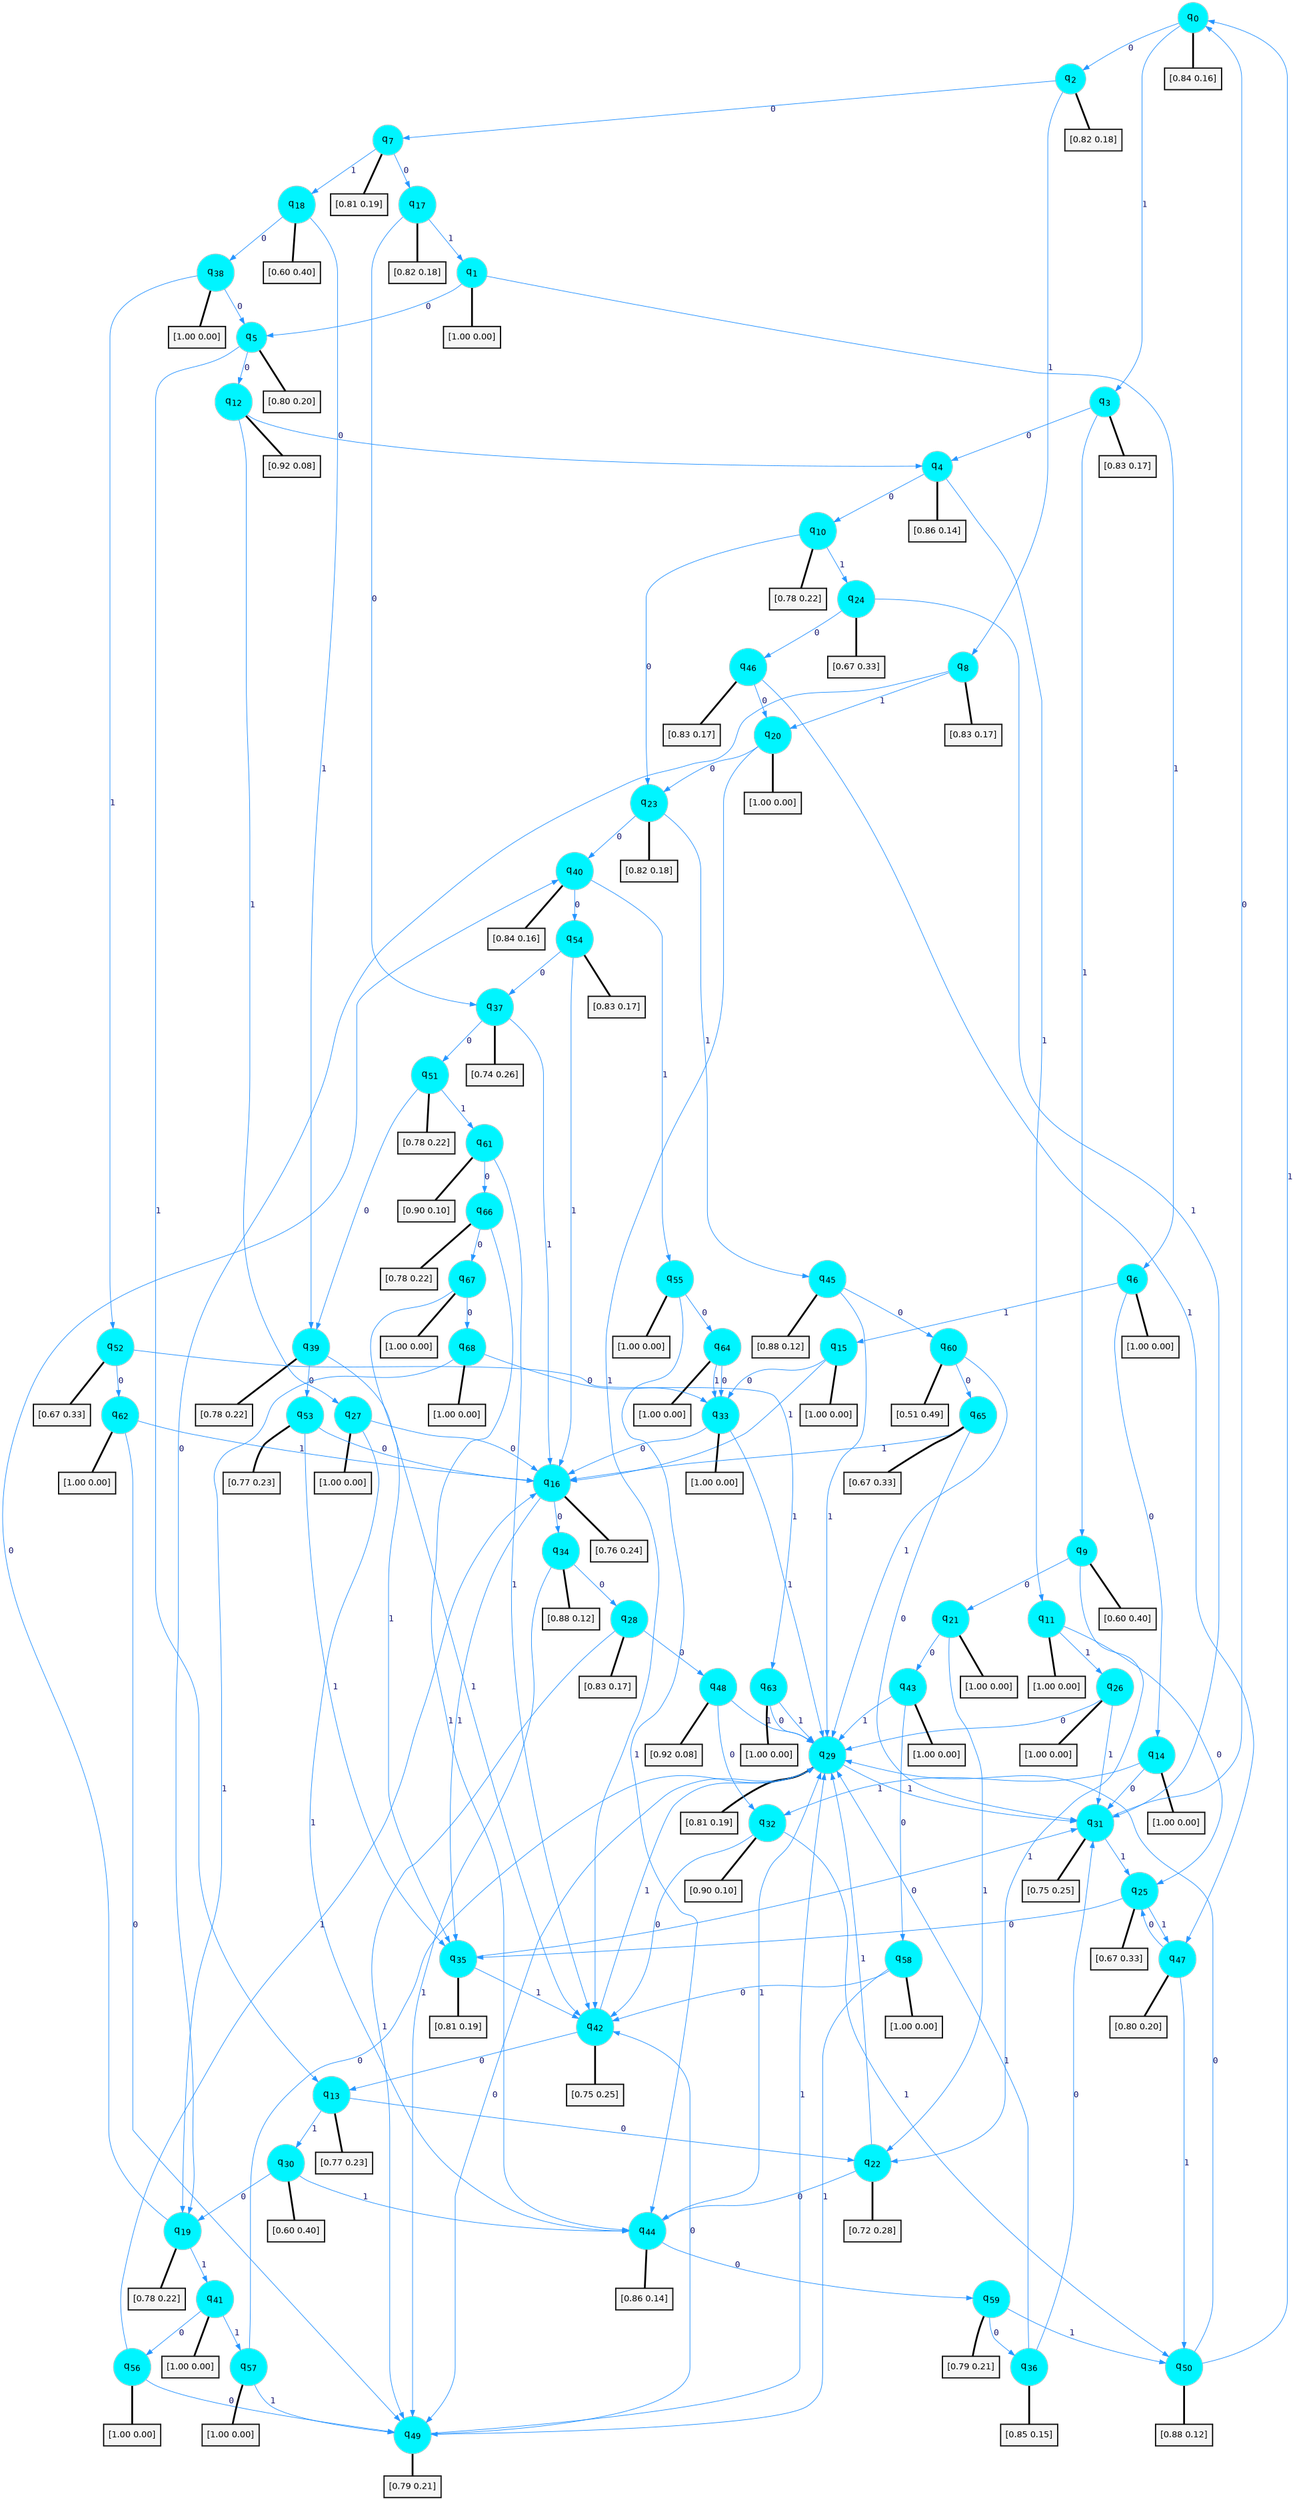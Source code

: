 digraph G {
graph [
bgcolor=transparent, dpi=300, rankdir=TD, size="40,25"];
node [
color=gray, fillcolor=turquoise1, fontcolor=black, fontname=Helvetica, fontsize=16, fontweight=bold, shape=circle, style=filled];
edge [
arrowsize=1, color=dodgerblue1, fontcolor=midnightblue, fontname=courier, fontweight=bold, penwidth=1, style=solid, weight=20];
0[label=<q<SUB>0</SUB>>];
1[label=<q<SUB>1</SUB>>];
2[label=<q<SUB>2</SUB>>];
3[label=<q<SUB>3</SUB>>];
4[label=<q<SUB>4</SUB>>];
5[label=<q<SUB>5</SUB>>];
6[label=<q<SUB>6</SUB>>];
7[label=<q<SUB>7</SUB>>];
8[label=<q<SUB>8</SUB>>];
9[label=<q<SUB>9</SUB>>];
10[label=<q<SUB>10</SUB>>];
11[label=<q<SUB>11</SUB>>];
12[label=<q<SUB>12</SUB>>];
13[label=<q<SUB>13</SUB>>];
14[label=<q<SUB>14</SUB>>];
15[label=<q<SUB>15</SUB>>];
16[label=<q<SUB>16</SUB>>];
17[label=<q<SUB>17</SUB>>];
18[label=<q<SUB>18</SUB>>];
19[label=<q<SUB>19</SUB>>];
20[label=<q<SUB>20</SUB>>];
21[label=<q<SUB>21</SUB>>];
22[label=<q<SUB>22</SUB>>];
23[label=<q<SUB>23</SUB>>];
24[label=<q<SUB>24</SUB>>];
25[label=<q<SUB>25</SUB>>];
26[label=<q<SUB>26</SUB>>];
27[label=<q<SUB>27</SUB>>];
28[label=<q<SUB>28</SUB>>];
29[label=<q<SUB>29</SUB>>];
30[label=<q<SUB>30</SUB>>];
31[label=<q<SUB>31</SUB>>];
32[label=<q<SUB>32</SUB>>];
33[label=<q<SUB>33</SUB>>];
34[label=<q<SUB>34</SUB>>];
35[label=<q<SUB>35</SUB>>];
36[label=<q<SUB>36</SUB>>];
37[label=<q<SUB>37</SUB>>];
38[label=<q<SUB>38</SUB>>];
39[label=<q<SUB>39</SUB>>];
40[label=<q<SUB>40</SUB>>];
41[label=<q<SUB>41</SUB>>];
42[label=<q<SUB>42</SUB>>];
43[label=<q<SUB>43</SUB>>];
44[label=<q<SUB>44</SUB>>];
45[label=<q<SUB>45</SUB>>];
46[label=<q<SUB>46</SUB>>];
47[label=<q<SUB>47</SUB>>];
48[label=<q<SUB>48</SUB>>];
49[label=<q<SUB>49</SUB>>];
50[label=<q<SUB>50</SUB>>];
51[label=<q<SUB>51</SUB>>];
52[label=<q<SUB>52</SUB>>];
53[label=<q<SUB>53</SUB>>];
54[label=<q<SUB>54</SUB>>];
55[label=<q<SUB>55</SUB>>];
56[label=<q<SUB>56</SUB>>];
57[label=<q<SUB>57</SUB>>];
58[label=<q<SUB>58</SUB>>];
59[label=<q<SUB>59</SUB>>];
60[label=<q<SUB>60</SUB>>];
61[label=<q<SUB>61</SUB>>];
62[label=<q<SUB>62</SUB>>];
63[label=<q<SUB>63</SUB>>];
64[label=<q<SUB>64</SUB>>];
65[label=<q<SUB>65</SUB>>];
66[label=<q<SUB>66</SUB>>];
67[label=<q<SUB>67</SUB>>];
68[label=<q<SUB>68</SUB>>];
69[label="[0.84 0.16]", shape=box,fontcolor=black, fontname=Helvetica, fontsize=14, penwidth=2, fillcolor=whitesmoke,color=black];
70[label="[1.00 0.00]", shape=box,fontcolor=black, fontname=Helvetica, fontsize=14, penwidth=2, fillcolor=whitesmoke,color=black];
71[label="[0.82 0.18]", shape=box,fontcolor=black, fontname=Helvetica, fontsize=14, penwidth=2, fillcolor=whitesmoke,color=black];
72[label="[0.83 0.17]", shape=box,fontcolor=black, fontname=Helvetica, fontsize=14, penwidth=2, fillcolor=whitesmoke,color=black];
73[label="[0.86 0.14]", shape=box,fontcolor=black, fontname=Helvetica, fontsize=14, penwidth=2, fillcolor=whitesmoke,color=black];
74[label="[0.80 0.20]", shape=box,fontcolor=black, fontname=Helvetica, fontsize=14, penwidth=2, fillcolor=whitesmoke,color=black];
75[label="[1.00 0.00]", shape=box,fontcolor=black, fontname=Helvetica, fontsize=14, penwidth=2, fillcolor=whitesmoke,color=black];
76[label="[0.81 0.19]", shape=box,fontcolor=black, fontname=Helvetica, fontsize=14, penwidth=2, fillcolor=whitesmoke,color=black];
77[label="[0.83 0.17]", shape=box,fontcolor=black, fontname=Helvetica, fontsize=14, penwidth=2, fillcolor=whitesmoke,color=black];
78[label="[0.60 0.40]", shape=box,fontcolor=black, fontname=Helvetica, fontsize=14, penwidth=2, fillcolor=whitesmoke,color=black];
79[label="[0.78 0.22]", shape=box,fontcolor=black, fontname=Helvetica, fontsize=14, penwidth=2, fillcolor=whitesmoke,color=black];
80[label="[1.00 0.00]", shape=box,fontcolor=black, fontname=Helvetica, fontsize=14, penwidth=2, fillcolor=whitesmoke,color=black];
81[label="[0.92 0.08]", shape=box,fontcolor=black, fontname=Helvetica, fontsize=14, penwidth=2, fillcolor=whitesmoke,color=black];
82[label="[0.77 0.23]", shape=box,fontcolor=black, fontname=Helvetica, fontsize=14, penwidth=2, fillcolor=whitesmoke,color=black];
83[label="[1.00 0.00]", shape=box,fontcolor=black, fontname=Helvetica, fontsize=14, penwidth=2, fillcolor=whitesmoke,color=black];
84[label="[1.00 0.00]", shape=box,fontcolor=black, fontname=Helvetica, fontsize=14, penwidth=2, fillcolor=whitesmoke,color=black];
85[label="[0.76 0.24]", shape=box,fontcolor=black, fontname=Helvetica, fontsize=14, penwidth=2, fillcolor=whitesmoke,color=black];
86[label="[0.82 0.18]", shape=box,fontcolor=black, fontname=Helvetica, fontsize=14, penwidth=2, fillcolor=whitesmoke,color=black];
87[label="[0.60 0.40]", shape=box,fontcolor=black, fontname=Helvetica, fontsize=14, penwidth=2, fillcolor=whitesmoke,color=black];
88[label="[0.78 0.22]", shape=box,fontcolor=black, fontname=Helvetica, fontsize=14, penwidth=2, fillcolor=whitesmoke,color=black];
89[label="[1.00 0.00]", shape=box,fontcolor=black, fontname=Helvetica, fontsize=14, penwidth=2, fillcolor=whitesmoke,color=black];
90[label="[1.00 0.00]", shape=box,fontcolor=black, fontname=Helvetica, fontsize=14, penwidth=2, fillcolor=whitesmoke,color=black];
91[label="[0.72 0.28]", shape=box,fontcolor=black, fontname=Helvetica, fontsize=14, penwidth=2, fillcolor=whitesmoke,color=black];
92[label="[0.82 0.18]", shape=box,fontcolor=black, fontname=Helvetica, fontsize=14, penwidth=2, fillcolor=whitesmoke,color=black];
93[label="[0.67 0.33]", shape=box,fontcolor=black, fontname=Helvetica, fontsize=14, penwidth=2, fillcolor=whitesmoke,color=black];
94[label="[0.67 0.33]", shape=box,fontcolor=black, fontname=Helvetica, fontsize=14, penwidth=2, fillcolor=whitesmoke,color=black];
95[label="[1.00 0.00]", shape=box,fontcolor=black, fontname=Helvetica, fontsize=14, penwidth=2, fillcolor=whitesmoke,color=black];
96[label="[1.00 0.00]", shape=box,fontcolor=black, fontname=Helvetica, fontsize=14, penwidth=2, fillcolor=whitesmoke,color=black];
97[label="[0.83 0.17]", shape=box,fontcolor=black, fontname=Helvetica, fontsize=14, penwidth=2, fillcolor=whitesmoke,color=black];
98[label="[0.81 0.19]", shape=box,fontcolor=black, fontname=Helvetica, fontsize=14, penwidth=2, fillcolor=whitesmoke,color=black];
99[label="[0.60 0.40]", shape=box,fontcolor=black, fontname=Helvetica, fontsize=14, penwidth=2, fillcolor=whitesmoke,color=black];
100[label="[0.75 0.25]", shape=box,fontcolor=black, fontname=Helvetica, fontsize=14, penwidth=2, fillcolor=whitesmoke,color=black];
101[label="[0.90 0.10]", shape=box,fontcolor=black, fontname=Helvetica, fontsize=14, penwidth=2, fillcolor=whitesmoke,color=black];
102[label="[1.00 0.00]", shape=box,fontcolor=black, fontname=Helvetica, fontsize=14, penwidth=2, fillcolor=whitesmoke,color=black];
103[label="[0.88 0.12]", shape=box,fontcolor=black, fontname=Helvetica, fontsize=14, penwidth=2, fillcolor=whitesmoke,color=black];
104[label="[0.81 0.19]", shape=box,fontcolor=black, fontname=Helvetica, fontsize=14, penwidth=2, fillcolor=whitesmoke,color=black];
105[label="[0.85 0.15]", shape=box,fontcolor=black, fontname=Helvetica, fontsize=14, penwidth=2, fillcolor=whitesmoke,color=black];
106[label="[0.74 0.26]", shape=box,fontcolor=black, fontname=Helvetica, fontsize=14, penwidth=2, fillcolor=whitesmoke,color=black];
107[label="[1.00 0.00]", shape=box,fontcolor=black, fontname=Helvetica, fontsize=14, penwidth=2, fillcolor=whitesmoke,color=black];
108[label="[0.78 0.22]", shape=box,fontcolor=black, fontname=Helvetica, fontsize=14, penwidth=2, fillcolor=whitesmoke,color=black];
109[label="[0.84 0.16]", shape=box,fontcolor=black, fontname=Helvetica, fontsize=14, penwidth=2, fillcolor=whitesmoke,color=black];
110[label="[1.00 0.00]", shape=box,fontcolor=black, fontname=Helvetica, fontsize=14, penwidth=2, fillcolor=whitesmoke,color=black];
111[label="[0.75 0.25]", shape=box,fontcolor=black, fontname=Helvetica, fontsize=14, penwidth=2, fillcolor=whitesmoke,color=black];
112[label="[1.00 0.00]", shape=box,fontcolor=black, fontname=Helvetica, fontsize=14, penwidth=2, fillcolor=whitesmoke,color=black];
113[label="[0.86 0.14]", shape=box,fontcolor=black, fontname=Helvetica, fontsize=14, penwidth=2, fillcolor=whitesmoke,color=black];
114[label="[0.88 0.12]", shape=box,fontcolor=black, fontname=Helvetica, fontsize=14, penwidth=2, fillcolor=whitesmoke,color=black];
115[label="[0.83 0.17]", shape=box,fontcolor=black, fontname=Helvetica, fontsize=14, penwidth=2, fillcolor=whitesmoke,color=black];
116[label="[0.80 0.20]", shape=box,fontcolor=black, fontname=Helvetica, fontsize=14, penwidth=2, fillcolor=whitesmoke,color=black];
117[label="[0.92 0.08]", shape=box,fontcolor=black, fontname=Helvetica, fontsize=14, penwidth=2, fillcolor=whitesmoke,color=black];
118[label="[0.79 0.21]", shape=box,fontcolor=black, fontname=Helvetica, fontsize=14, penwidth=2, fillcolor=whitesmoke,color=black];
119[label="[0.88 0.12]", shape=box,fontcolor=black, fontname=Helvetica, fontsize=14, penwidth=2, fillcolor=whitesmoke,color=black];
120[label="[0.78 0.22]", shape=box,fontcolor=black, fontname=Helvetica, fontsize=14, penwidth=2, fillcolor=whitesmoke,color=black];
121[label="[0.67 0.33]", shape=box,fontcolor=black, fontname=Helvetica, fontsize=14, penwidth=2, fillcolor=whitesmoke,color=black];
122[label="[0.77 0.23]", shape=box,fontcolor=black, fontname=Helvetica, fontsize=14, penwidth=2, fillcolor=whitesmoke,color=black];
123[label="[0.83 0.17]", shape=box,fontcolor=black, fontname=Helvetica, fontsize=14, penwidth=2, fillcolor=whitesmoke,color=black];
124[label="[1.00 0.00]", shape=box,fontcolor=black, fontname=Helvetica, fontsize=14, penwidth=2, fillcolor=whitesmoke,color=black];
125[label="[1.00 0.00]", shape=box,fontcolor=black, fontname=Helvetica, fontsize=14, penwidth=2, fillcolor=whitesmoke,color=black];
126[label="[1.00 0.00]", shape=box,fontcolor=black, fontname=Helvetica, fontsize=14, penwidth=2, fillcolor=whitesmoke,color=black];
127[label="[1.00 0.00]", shape=box,fontcolor=black, fontname=Helvetica, fontsize=14, penwidth=2, fillcolor=whitesmoke,color=black];
128[label="[0.79 0.21]", shape=box,fontcolor=black, fontname=Helvetica, fontsize=14, penwidth=2, fillcolor=whitesmoke,color=black];
129[label="[0.51 0.49]", shape=box,fontcolor=black, fontname=Helvetica, fontsize=14, penwidth=2, fillcolor=whitesmoke,color=black];
130[label="[0.90 0.10]", shape=box,fontcolor=black, fontname=Helvetica, fontsize=14, penwidth=2, fillcolor=whitesmoke,color=black];
131[label="[1.00 0.00]", shape=box,fontcolor=black, fontname=Helvetica, fontsize=14, penwidth=2, fillcolor=whitesmoke,color=black];
132[label="[1.00 0.00]", shape=box,fontcolor=black, fontname=Helvetica, fontsize=14, penwidth=2, fillcolor=whitesmoke,color=black];
133[label="[1.00 0.00]", shape=box,fontcolor=black, fontname=Helvetica, fontsize=14, penwidth=2, fillcolor=whitesmoke,color=black];
134[label="[0.67 0.33]", shape=box,fontcolor=black, fontname=Helvetica, fontsize=14, penwidth=2, fillcolor=whitesmoke,color=black];
135[label="[0.78 0.22]", shape=box,fontcolor=black, fontname=Helvetica, fontsize=14, penwidth=2, fillcolor=whitesmoke,color=black];
136[label="[1.00 0.00]", shape=box,fontcolor=black, fontname=Helvetica, fontsize=14, penwidth=2, fillcolor=whitesmoke,color=black];
137[label="[1.00 0.00]", shape=box,fontcolor=black, fontname=Helvetica, fontsize=14, penwidth=2, fillcolor=whitesmoke,color=black];
0->2 [label=0];
0->3 [label=1];
0->69 [arrowhead=none, penwidth=3,color=black];
1->5 [label=0];
1->6 [label=1];
1->70 [arrowhead=none, penwidth=3,color=black];
2->7 [label=0];
2->8 [label=1];
2->71 [arrowhead=none, penwidth=3,color=black];
3->4 [label=0];
3->9 [label=1];
3->72 [arrowhead=none, penwidth=3,color=black];
4->10 [label=0];
4->11 [label=1];
4->73 [arrowhead=none, penwidth=3,color=black];
5->12 [label=0];
5->13 [label=1];
5->74 [arrowhead=none, penwidth=3,color=black];
6->14 [label=0];
6->15 [label=1];
6->75 [arrowhead=none, penwidth=3,color=black];
7->17 [label=0];
7->18 [label=1];
7->76 [arrowhead=none, penwidth=3,color=black];
8->19 [label=0];
8->20 [label=1];
8->77 [arrowhead=none, penwidth=3,color=black];
9->21 [label=0];
9->22 [label=1];
9->78 [arrowhead=none, penwidth=3,color=black];
10->23 [label=0];
10->24 [label=1];
10->79 [arrowhead=none, penwidth=3,color=black];
11->25 [label=0];
11->26 [label=1];
11->80 [arrowhead=none, penwidth=3,color=black];
12->4 [label=0];
12->27 [label=1];
12->81 [arrowhead=none, penwidth=3,color=black];
13->22 [label=0];
13->30 [label=1];
13->82 [arrowhead=none, penwidth=3,color=black];
14->31 [label=0];
14->32 [label=1];
14->83 [arrowhead=none, penwidth=3,color=black];
15->33 [label=0];
15->16 [label=1];
15->84 [arrowhead=none, penwidth=3,color=black];
16->34 [label=0];
16->35 [label=1];
16->85 [arrowhead=none, penwidth=3,color=black];
17->37 [label=0];
17->1 [label=1];
17->86 [arrowhead=none, penwidth=3,color=black];
18->38 [label=0];
18->39 [label=1];
18->87 [arrowhead=none, penwidth=3,color=black];
19->40 [label=0];
19->41 [label=1];
19->88 [arrowhead=none, penwidth=3,color=black];
20->23 [label=0];
20->42 [label=1];
20->89 [arrowhead=none, penwidth=3,color=black];
21->43 [label=0];
21->22 [label=1];
21->90 [arrowhead=none, penwidth=3,color=black];
22->44 [label=0];
22->29 [label=1];
22->91 [arrowhead=none, penwidth=3,color=black];
23->40 [label=0];
23->45 [label=1];
23->92 [arrowhead=none, penwidth=3,color=black];
24->46 [label=0];
24->31 [label=1];
24->93 [arrowhead=none, penwidth=3,color=black];
25->35 [label=0];
25->47 [label=1];
25->94 [arrowhead=none, penwidth=3,color=black];
26->29 [label=0];
26->31 [label=1];
26->95 [arrowhead=none, penwidth=3,color=black];
27->16 [label=0];
27->44 [label=1];
27->96 [arrowhead=none, penwidth=3,color=black];
28->48 [label=0];
28->49 [label=1];
28->97 [arrowhead=none, penwidth=3,color=black];
29->49 [label=0];
29->31 [label=1];
29->98 [arrowhead=none, penwidth=3,color=black];
30->19 [label=0];
30->44 [label=1];
30->99 [arrowhead=none, penwidth=3,color=black];
31->0 [label=0];
31->25 [label=1];
31->100 [arrowhead=none, penwidth=3,color=black];
32->42 [label=0];
32->50 [label=1];
32->101 [arrowhead=none, penwidth=3,color=black];
33->16 [label=0];
33->29 [label=1];
33->102 [arrowhead=none, penwidth=3,color=black];
34->28 [label=0];
34->49 [label=1];
34->103 [arrowhead=none, penwidth=3,color=black];
35->31 [label=0];
35->42 [label=1];
35->104 [arrowhead=none, penwidth=3,color=black];
36->31 [label=0];
36->29 [label=1];
36->105 [arrowhead=none, penwidth=3,color=black];
37->51 [label=0];
37->16 [label=1];
37->106 [arrowhead=none, penwidth=3,color=black];
38->5 [label=0];
38->52 [label=1];
38->107 [arrowhead=none, penwidth=3,color=black];
39->53 [label=0];
39->42 [label=1];
39->108 [arrowhead=none, penwidth=3,color=black];
40->54 [label=0];
40->55 [label=1];
40->109 [arrowhead=none, penwidth=3,color=black];
41->56 [label=0];
41->57 [label=1];
41->110 [arrowhead=none, penwidth=3,color=black];
42->13 [label=0];
42->29 [label=1];
42->111 [arrowhead=none, penwidth=3,color=black];
43->58 [label=0];
43->29 [label=1];
43->112 [arrowhead=none, penwidth=3,color=black];
44->59 [label=0];
44->29 [label=1];
44->113 [arrowhead=none, penwidth=3,color=black];
45->60 [label=0];
45->29 [label=1];
45->114 [arrowhead=none, penwidth=3,color=black];
46->20 [label=0];
46->47 [label=1];
46->115 [arrowhead=none, penwidth=3,color=black];
47->25 [label=0];
47->50 [label=1];
47->116 [arrowhead=none, penwidth=3,color=black];
48->32 [label=0];
48->29 [label=1];
48->117 [arrowhead=none, penwidth=3,color=black];
49->42 [label=0];
49->29 [label=1];
49->118 [arrowhead=none, penwidth=3,color=black];
50->29 [label=0];
50->0 [label=1];
50->119 [arrowhead=none, penwidth=3,color=black];
51->39 [label=0];
51->61 [label=1];
51->120 [arrowhead=none, penwidth=3,color=black];
52->62 [label=0];
52->63 [label=1];
52->121 [arrowhead=none, penwidth=3,color=black];
53->16 [label=0];
53->35 [label=1];
53->122 [arrowhead=none, penwidth=3,color=black];
54->37 [label=0];
54->16 [label=1];
54->123 [arrowhead=none, penwidth=3,color=black];
55->64 [label=0];
55->44 [label=1];
55->124 [arrowhead=none, penwidth=3,color=black];
56->49 [label=0];
56->16 [label=1];
56->125 [arrowhead=none, penwidth=3,color=black];
57->29 [label=0];
57->49 [label=1];
57->126 [arrowhead=none, penwidth=3,color=black];
58->42 [label=0];
58->49 [label=1];
58->127 [arrowhead=none, penwidth=3,color=black];
59->36 [label=0];
59->50 [label=1];
59->128 [arrowhead=none, penwidth=3,color=black];
60->65 [label=0];
60->29 [label=1];
60->129 [arrowhead=none, penwidth=3,color=black];
61->66 [label=0];
61->42 [label=1];
61->130 [arrowhead=none, penwidth=3,color=black];
62->49 [label=0];
62->16 [label=1];
62->131 [arrowhead=none, penwidth=3,color=black];
63->29 [label=0];
63->29 [label=1];
63->132 [arrowhead=none, penwidth=3,color=black];
64->33 [label=0];
64->33 [label=1];
64->133 [arrowhead=none, penwidth=3,color=black];
65->31 [label=0];
65->16 [label=1];
65->134 [arrowhead=none, penwidth=3,color=black];
66->67 [label=0];
66->44 [label=1];
66->135 [arrowhead=none, penwidth=3,color=black];
67->68 [label=0];
67->35 [label=1];
67->136 [arrowhead=none, penwidth=3,color=black];
68->33 [label=0];
68->19 [label=1];
68->137 [arrowhead=none, penwidth=3,color=black];
}
